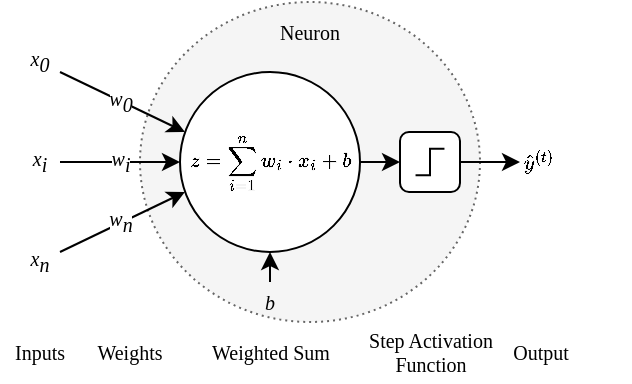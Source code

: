 <mxfile version="19.0.1" type="device"><diagram id="zTrm6CXCA7BvA5WPWr1C" name="Page-1"><mxGraphModel dx="687" dy="406" grid="1" gridSize="10" guides="1" tooltips="1" connect="1" arrows="1" fold="1" page="1" pageScale="1" pageWidth="1169" pageHeight="1654" math="1" shadow="0"><root><mxCell id="0"/><mxCell id="1" parent="0"/><mxCell id="Ai12nfTMePe2Y6b41UyA-2" value="" style="ellipse;whiteSpace=wrap;html=1;dashed=1;fillColor=#f5f5f5;dashPattern=1 2;fontColor=#333333;strokeColor=#666666;" vertex="1" parent="1"><mxGeometry x="520" y="460" width="170" height="160" as="geometry"/></mxCell><mxCell id="Xg3IM1D6_ULKE-uy2lda-3" style="edgeStyle=orthogonalEdgeStyle;rounded=0;orthogonalLoop=1;jettySize=auto;html=1;exitX=1;exitY=0.5;exitDx=0;exitDy=0;entryX=0;entryY=0.5;entryDx=0;entryDy=0;" parent="1" source="Xg3IM1D6_ULKE-uy2lda-1" target="1hUstPNN_wlOIJJ2493M-7" edge="1"><mxGeometry relative="1" as="geometry"/></mxCell><mxCell id="Xg3IM1D6_ULKE-uy2lda-1" value="" style="ellipse;whiteSpace=wrap;html=1;aspect=fixed;fontFamily=Linux Libertine;fontSize=14;" parent="1" vertex="1"><mxGeometry x="540" y="495" width="90" height="90" as="geometry"/></mxCell><mxCell id="Xg3IM1D6_ULKE-uy2lda-4" value="&lt;i style=&quot;font-size: 10px;&quot;&gt;x&lt;span style=&quot;font-size: 10px;&quot;&gt;&lt;sub style=&quot;font-size: 10px;&quot;&gt;0&lt;/sub&gt;&lt;/span&gt;&lt;/i&gt;" style="text;html=1;strokeColor=none;fillColor=none;align=center;verticalAlign=middle;whiteSpace=wrap;rounded=0;fontFamily=Linux Libertine;fontSize=10;" parent="1" vertex="1"><mxGeometry x="460" y="480" width="20" height="20" as="geometry"/></mxCell><mxCell id="Xg3IM1D6_ULKE-uy2lda-12" value="w&lt;sub style=&quot;font-size: 10px;&quot;&gt;&lt;font style=&quot;font-size: 10px;&quot;&gt;0&lt;/font&gt;&lt;/sub&gt;" style="endArrow=classic;html=1;rounded=0;strokeColor=default;exitX=1;exitY=0.75;exitDx=0;exitDy=0;entryX=0;entryY=0;entryDx=0;entryDy=0;fontFamily=Linux Libertine;fontStyle=2;fontSize=10;" parent="1" source="Xg3IM1D6_ULKE-uy2lda-4" target="1hUstPNN_wlOIJJ2493M-17" edge="1"><mxGeometry x="-0.033" y="-1" width="50" height="50" relative="1" as="geometry"><mxPoint x="560" y="870" as="sourcePoint"/><mxPoint x="610" y="820" as="targetPoint"/><mxPoint as="offset"/></mxGeometry></mxCell><mxCell id="Xg3IM1D6_ULKE-uy2lda-14" value="w&lt;sub style=&quot;font-size: 10px;&quot;&gt;&lt;font style=&quot;font-size: 10px;&quot;&gt;i&lt;/font&gt;&lt;/sub&gt;" style="endArrow=classic;html=1;rounded=0;strokeColor=default;entryX=0;entryY=0.5;entryDx=0;entryDy=0;exitX=1;exitY=0.5;exitDx=0;exitDy=0;fontFamily=Linux Libertine;fontStyle=2;fontSize=10;" parent="1" source="Xg3IM1D6_ULKE-uy2lda-16" target="Xg3IM1D6_ULKE-uy2lda-1" edge="1"><mxGeometry width="50" height="50" relative="1" as="geometry"><mxPoint x="480" y="540" as="sourcePoint"/><mxPoint x="610" y="820" as="targetPoint"/><mxPoint as="offset"/></mxGeometry></mxCell><mxCell id="Xg3IM1D6_ULKE-uy2lda-15" value="w&lt;sub style=&quot;font-size: 10px;&quot;&gt;&lt;font style=&quot;font-size: 10px;&quot;&gt;n&lt;/font&gt;&lt;/sub&gt;" style="endArrow=classic;html=1;rounded=0;strokeColor=default;exitX=1;exitY=0.25;exitDx=0;exitDy=0;entryX=0;entryY=1;entryDx=0;entryDy=0;fontFamily=Linux Libertine;fontStyle=2;fontSize=10;" parent="1" source="Xg3IM1D6_ULKE-uy2lda-17" target="1hUstPNN_wlOIJJ2493M-17" edge="1"><mxGeometry x="-0.033" y="1" width="50" height="50" relative="1" as="geometry"><mxPoint x="480" y="595" as="sourcePoint"/><mxPoint x="610" y="820" as="targetPoint"/><mxPoint as="offset"/></mxGeometry></mxCell><mxCell id="Xg3IM1D6_ULKE-uy2lda-16" value="&lt;i style=&quot;font-size: 10px;&quot;&gt;x&lt;font style=&quot;font-size: 10px;&quot;&gt;&lt;sub style=&quot;font-size: 10px;&quot;&gt;i&lt;/sub&gt;&lt;/font&gt;&lt;/i&gt;" style="text;html=1;strokeColor=none;fillColor=none;align=center;verticalAlign=middle;whiteSpace=wrap;rounded=0;fontFamily=Linux Libertine;fontSize=10;" parent="1" vertex="1"><mxGeometry x="460" y="527.78" width="20" height="24.45" as="geometry"/></mxCell><mxCell id="Xg3IM1D6_ULKE-uy2lda-17" value="&lt;i style=&quot;font-size: 10px;&quot;&gt;x&lt;font style=&quot;font-size: 10px;&quot;&gt;&lt;sub style=&quot;font-size: 10px;&quot;&gt;n&lt;/sub&gt;&lt;/font&gt;&lt;/i&gt;" style="text;html=1;strokeColor=none;fillColor=none;align=center;verticalAlign=middle;whiteSpace=wrap;rounded=0;fontFamily=Linux Libertine;fontSize=10;" parent="1" vertex="1"><mxGeometry x="460" y="580" width="20" height="20" as="geometry"/></mxCell><mxCell id="1hUstPNN_wlOIJJ2493M-4" style="edgeStyle=orthogonalEdgeStyle;rounded=0;orthogonalLoop=1;jettySize=auto;html=1;exitX=0.5;exitY=0;exitDx=0;exitDy=0;entryX=0.5;entryY=1;entryDx=0;entryDy=0;fontFamily=Linux Libertine;fontSize=14;" parent="1" source="1hUstPNN_wlOIJJ2493M-3" target="Xg3IM1D6_ULKE-uy2lda-1" edge="1"><mxGeometry relative="1" as="geometry"/></mxCell><mxCell id="1hUstPNN_wlOIJJ2493M-3" value="b" style="text;html=1;strokeColor=none;fillColor=none;align=center;verticalAlign=middle;whiteSpace=wrap;rounded=0;fontFamily=Linux Libertine;fontSize=10;fontStyle=2" parent="1" vertex="1"><mxGeometry x="575" y="600" width="20" height="20" as="geometry"/></mxCell><mxCell id="1hUstPNN_wlOIJJ2493M-12" value="" style="group" parent="1" vertex="1" connectable="0"><mxGeometry x="650" y="525.01" width="30" height="30" as="geometry"/></mxCell><mxCell id="1hUstPNN_wlOIJJ2493M-7" value="" style="rounded=1;whiteSpace=wrap;html=1;fontFamily=Linux Libertine;fontSize=10;" parent="1hUstPNN_wlOIJJ2493M-12" vertex="1"><mxGeometry width="30" height="30" as="geometry"/></mxCell><mxCell id="1hUstPNN_wlOIJJ2493M-11" value="" style="group" parent="1hUstPNN_wlOIJJ2493M-12" vertex="1" connectable="0"><mxGeometry x="2.344" y="5" width="25.312" height="20" as="geometry"/></mxCell><mxCell id="1hUstPNN_wlOIJJ2493M-10" value="" style="endArrow=none;html=1;rounded=0;fontFamily=Linux Libertine;fontSize=10;" parent="1hUstPNN_wlOIJJ2493M-11" edge="1"><mxGeometry width="50" height="50" relative="1" as="geometry"><mxPoint x="19.888" y="3.333" as="sourcePoint"/><mxPoint x="5.424" y="16.667" as="targetPoint"/><Array as="points"><mxPoint x="12.656" y="3.333"/><mxPoint x="12.656" y="16.667"/></Array></mxGeometry></mxCell><mxCell id="1hUstPNN_wlOIJJ2493M-15" style="edgeStyle=orthogonalEdgeStyle;rounded=0;orthogonalLoop=1;jettySize=auto;html=1;exitX=1;exitY=0.5;exitDx=0;exitDy=0;entryX=0;entryY=0.5;entryDx=0;entryDy=0;fontFamily=Linux Libertine;fontSize=10;" parent="1" source="1hUstPNN_wlOIJJ2493M-7" target="1hUstPNN_wlOIJJ2493M-23" edge="1"><mxGeometry relative="1" as="geometry"><mxPoint x="710" y="540" as="targetPoint"/></mxGeometry></mxCell><mxCell id="1hUstPNN_wlOIJJ2493M-17" value="\[&lt;br style=&quot;font-size: 10px;&quot;&gt;z = \sum_{i=1}^n w_i \cdot x_i + b&lt;br style=&quot;font-size: 10px;&quot;&gt;\]" style="text;whiteSpace=wrap;html=1;fontSize=10;fontFamily=Linux Libertine;verticalAlign=middle;" parent="1" vertex="1"><mxGeometry x="542.5" y="525" width="75" height="30" as="geometry"/></mxCell><mxCell id="1hUstPNN_wlOIJJ2493M-18" value="Inputs" style="text;html=1;strokeColor=none;fillColor=none;align=center;verticalAlign=middle;whiteSpace=wrap;rounded=0;fontFamily=Linux Libertine;fontSize=10;" parent="1" vertex="1"><mxGeometry x="450" y="620" width="40" height="30" as="geometry"/></mxCell><mxCell id="1hUstPNN_wlOIJJ2493M-19" value="Weights" style="text;html=1;strokeColor=none;fillColor=none;align=center;verticalAlign=middle;whiteSpace=wrap;rounded=0;fontFamily=Linux Libertine;fontSize=10;" parent="1" vertex="1"><mxGeometry x="490" y="620" width="50" height="30" as="geometry"/></mxCell><mxCell id="1hUstPNN_wlOIJJ2493M-20" value="Weighted Sum" style="text;html=1;strokeColor=none;fillColor=none;align=center;verticalAlign=middle;whiteSpace=wrap;rounded=0;fontFamily=Linux Libertine;fontSize=10;" parent="1" vertex="1"><mxGeometry x="552.5" y="620" width="65" height="30" as="geometry"/></mxCell><mxCell id="1hUstPNN_wlOIJJ2493M-21" value="Step Activation Function" style="text;html=1;strokeColor=none;fillColor=none;align=center;verticalAlign=middle;whiteSpace=wrap;rounded=0;fontFamily=Linux Libertine;fontSize=10;" parent="1" vertex="1"><mxGeometry x="632.5" y="620" width="65" height="30" as="geometry"/></mxCell><mxCell id="1hUstPNN_wlOIJJ2493M-22" value="Output" style="text;html=1;strokeColor=none;fillColor=none;align=center;verticalAlign=middle;whiteSpace=wrap;rounded=0;fontFamily=Linux Libertine;fontSize=10;" parent="1" vertex="1"><mxGeometry x="687.5" y="620" width="65" height="30" as="geometry"/></mxCell><mxCell id="1hUstPNN_wlOIJJ2493M-23" value="\( \hat{y}^{(t)} \)" style="text;whiteSpace=wrap;html=1;fontSize=10;fontFamily=Linux Libertine;verticalAlign=middle;" parent="1" vertex="1"><mxGeometry x="710" y="528.89" width="20" height="22.22" as="geometry"/></mxCell><mxCell id="rlRQwLFPksY9zUynAXed-1" value="Neuron" style="text;html=1;strokeColor=none;fillColor=none;align=center;verticalAlign=middle;whiteSpace=wrap;rounded=0;fontFamily=Linux Libertine;fontSize=10;" parent="1" vertex="1"><mxGeometry x="575" y="460" width="60" height="30" as="geometry"/></mxCell></root></mxGraphModel></diagram></mxfile>